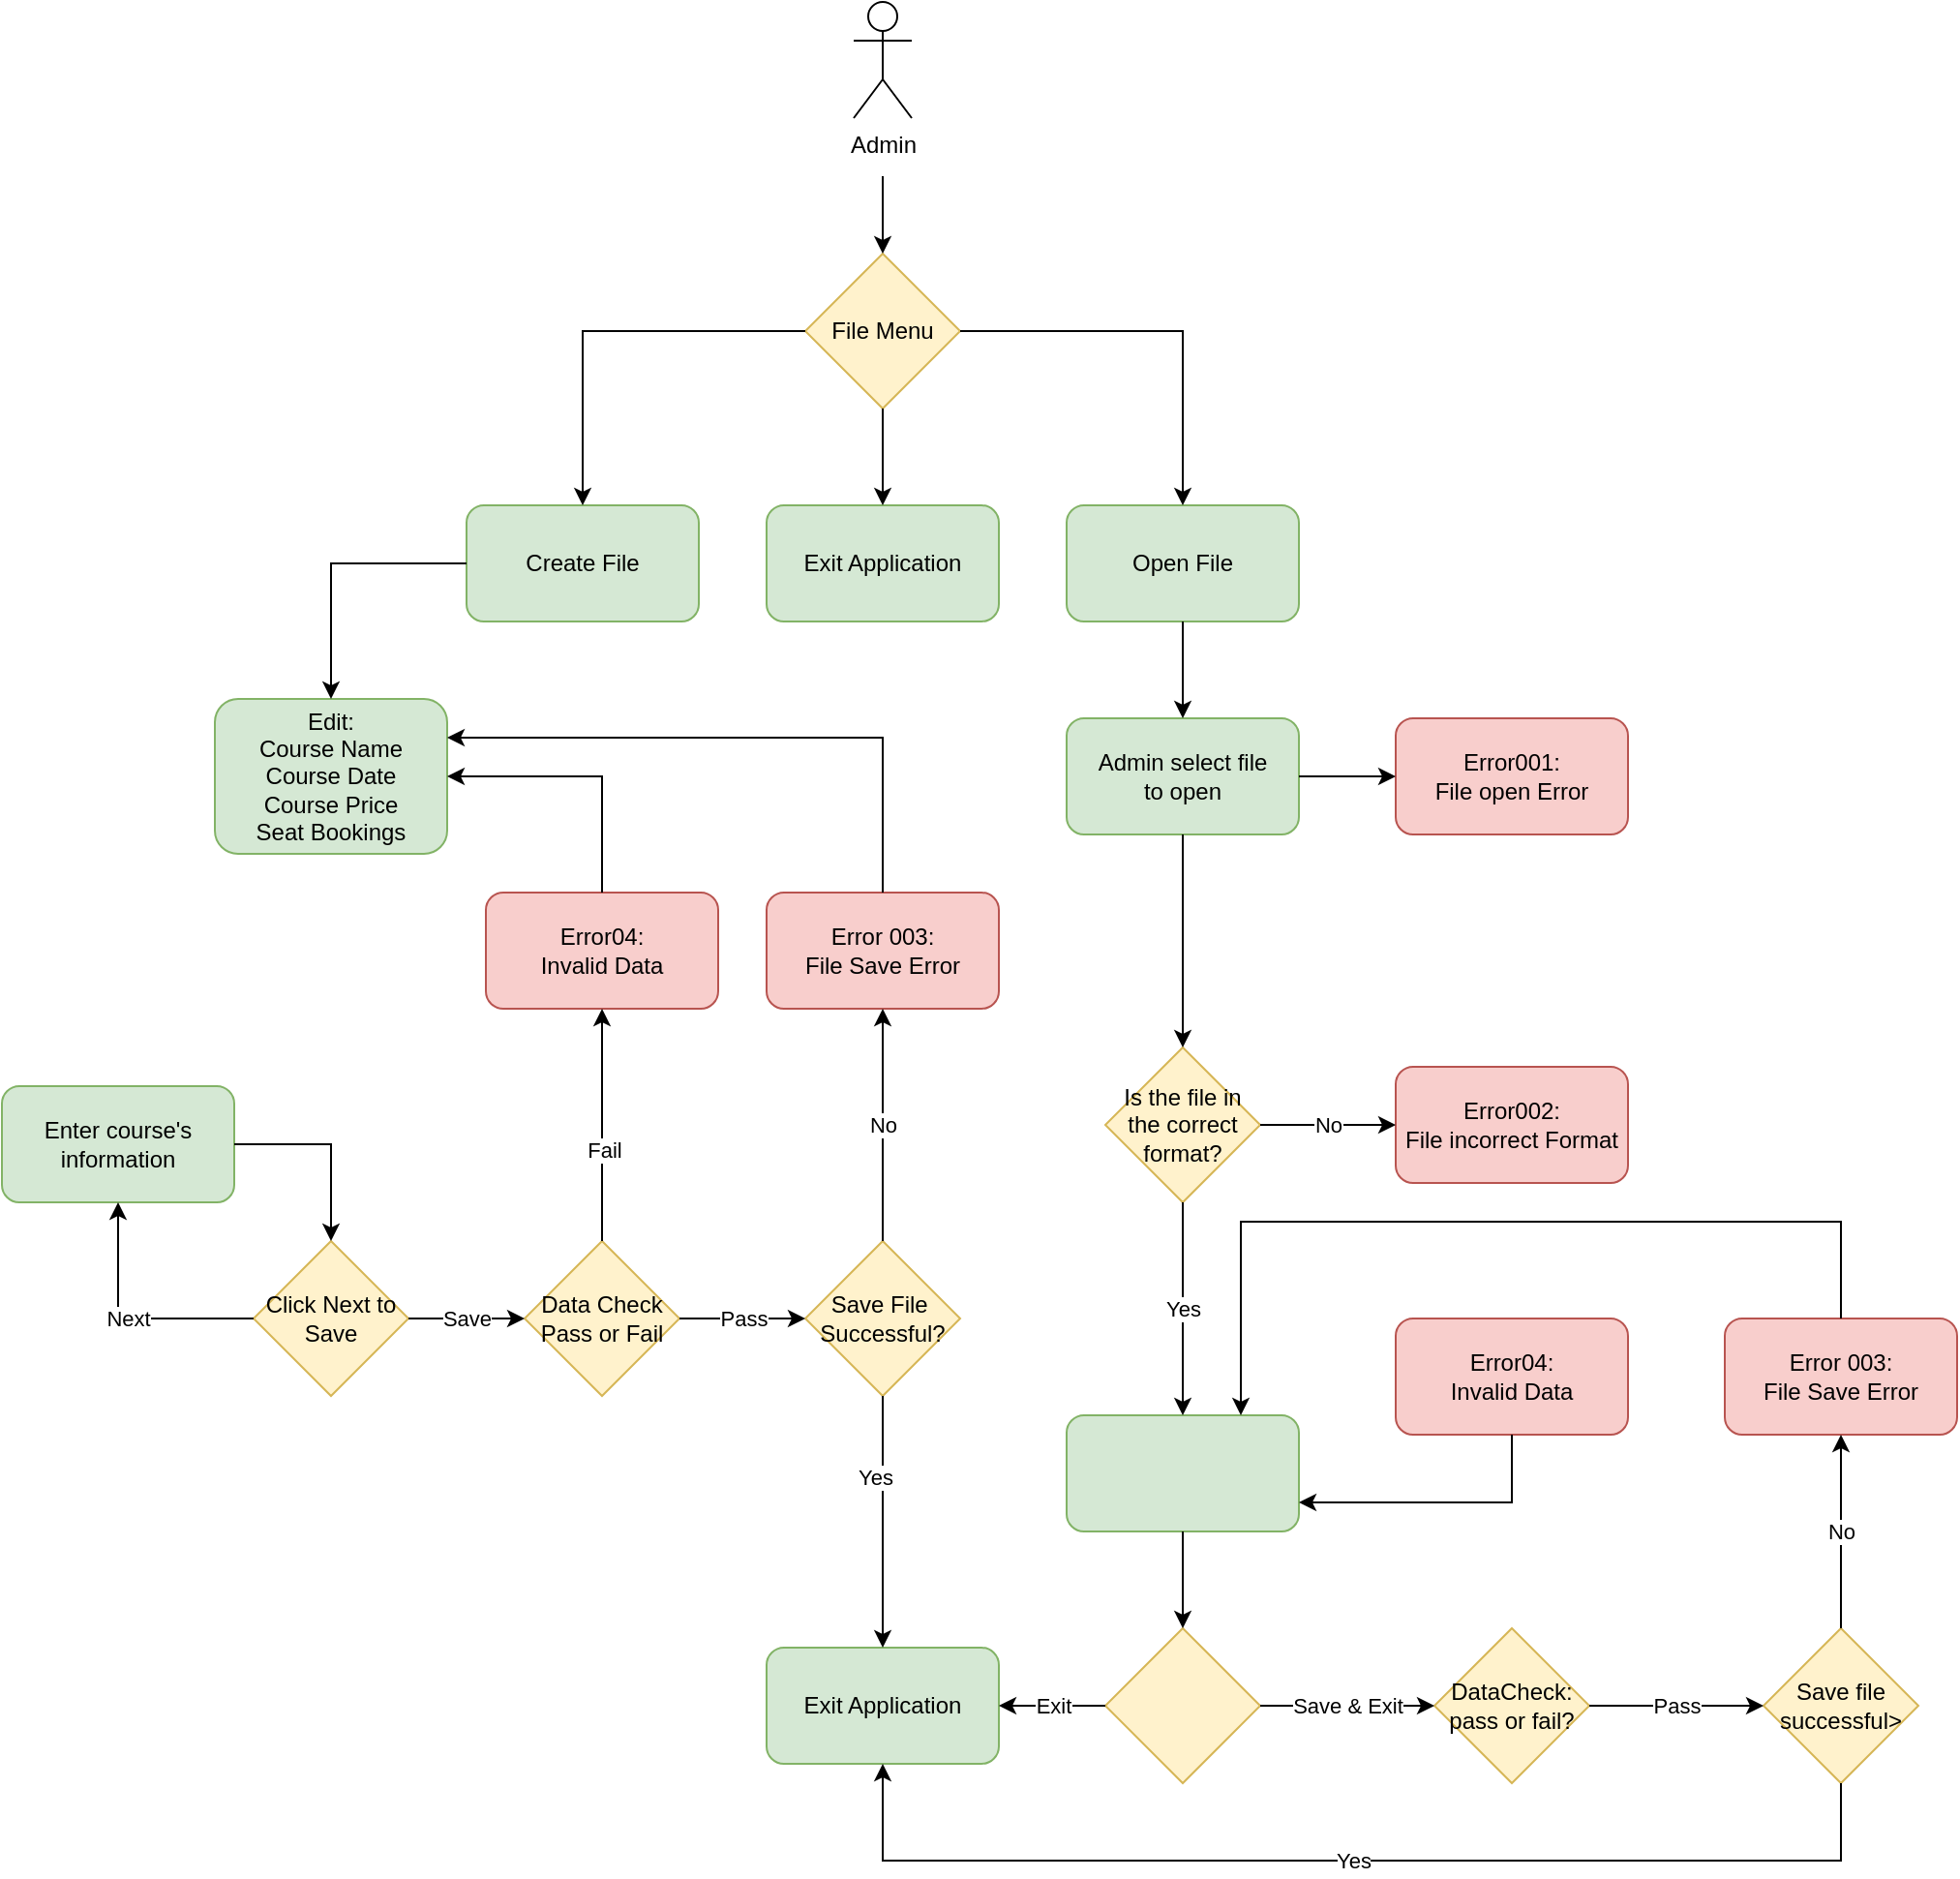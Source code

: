 <mxfile version="21.3.7" type="github">
  <diagram name="Page-1" id="c9ofWrENyJ3qVxIOdhhi">
    <mxGraphModel dx="1828" dy="555" grid="1" gridSize="10" guides="1" tooltips="1" connect="1" arrows="1" fold="1" page="1" pageScale="1" pageWidth="850" pageHeight="1100" math="0" shadow="0">
      <root>
        <mxCell id="0" />
        <mxCell id="1" parent="0" />
        <mxCell id="SaWeX0w0EADOhBqS0NB5-1" value="Admin" style="shape=umlActor;verticalLabelPosition=bottom;verticalAlign=top;html=1;outlineConnect=0;" vertex="1" parent="1">
          <mxGeometry x="360" y="20" width="30" height="60" as="geometry" />
        </mxCell>
        <mxCell id="SaWeX0w0EADOhBqS0NB5-2" value="File Menu" style="rhombus;whiteSpace=wrap;html=1;fillColor=#fff2cc;strokeColor=#d6b656;" vertex="1" parent="1">
          <mxGeometry x="335" y="150" width="80" height="80" as="geometry" />
        </mxCell>
        <mxCell id="SaWeX0w0EADOhBqS0NB5-3" value="Create File" style="rounded=1;whiteSpace=wrap;html=1;fillColor=#d5e8d4;strokeColor=#82b366;" vertex="1" parent="1">
          <mxGeometry x="160" y="280" width="120" height="60" as="geometry" />
        </mxCell>
        <mxCell id="SaWeX0w0EADOhBqS0NB5-4" value="Exit Application" style="rounded=1;whiteSpace=wrap;html=1;fillColor=#d5e8d4;strokeColor=#82b366;" vertex="1" parent="1">
          <mxGeometry x="315" y="280" width="120" height="60" as="geometry" />
        </mxCell>
        <mxCell id="SaWeX0w0EADOhBqS0NB5-5" value="Open File" style="rounded=1;whiteSpace=wrap;html=1;fillColor=#d5e8d4;strokeColor=#82b366;" vertex="1" parent="1">
          <mxGeometry x="470" y="280" width="120" height="60" as="geometry" />
        </mxCell>
        <mxCell id="SaWeX0w0EADOhBqS0NB5-6" value="Edit:&lt;br&gt;Course Name&lt;br&gt;Course Date&lt;br&gt;Course Price&lt;br&gt;Seat Bookings" style="rounded=1;whiteSpace=wrap;html=1;fillColor=#d5e8d4;strokeColor=#82b366;" vertex="1" parent="1">
          <mxGeometry x="30" y="380" width="120" height="80" as="geometry" />
        </mxCell>
        <mxCell id="SaWeX0w0EADOhBqS0NB5-7" value="Admin select file&lt;br&gt;to open" style="rounded=1;whiteSpace=wrap;html=1;fillColor=#d5e8d4;strokeColor=#82b366;" vertex="1" parent="1">
          <mxGeometry x="470" y="390" width="120" height="60" as="geometry" />
        </mxCell>
        <mxCell id="SaWeX0w0EADOhBqS0NB5-8" value="Error001:&lt;br&gt;File open Error" style="rounded=1;whiteSpace=wrap;html=1;fillColor=#f8cecc;strokeColor=#b85450;" vertex="1" parent="1">
          <mxGeometry x="640" y="390" width="120" height="60" as="geometry" />
        </mxCell>
        <mxCell id="SaWeX0w0EADOhBqS0NB5-9" value="Error04:&lt;br&gt;Invalid Data" style="rounded=1;whiteSpace=wrap;html=1;fillColor=#f8cecc;strokeColor=#b85450;" vertex="1" parent="1">
          <mxGeometry x="170" y="480" width="120" height="60" as="geometry" />
        </mxCell>
        <mxCell id="SaWeX0w0EADOhBqS0NB5-10" value="Error 003:&lt;br&gt;File Save Error" style="rounded=1;whiteSpace=wrap;html=1;fillColor=#f8cecc;strokeColor=#b85450;" vertex="1" parent="1">
          <mxGeometry x="315" y="480" width="120" height="60" as="geometry" />
        </mxCell>
        <mxCell id="SaWeX0w0EADOhBqS0NB5-11" value="Enter course&#39;s information" style="rounded=1;whiteSpace=wrap;html=1;fillColor=#d5e8d4;strokeColor=#82b366;" vertex="1" parent="1">
          <mxGeometry x="-80" y="580" width="120" height="60" as="geometry" />
        </mxCell>
        <mxCell id="SaWeX0w0EADOhBqS0NB5-12" value="Click Next to Save" style="rhombus;whiteSpace=wrap;html=1;fillColor=#fff2cc;strokeColor=#d6b656;" vertex="1" parent="1">
          <mxGeometry x="50" y="660" width="80" height="80" as="geometry" />
        </mxCell>
        <mxCell id="SaWeX0w0EADOhBqS0NB5-13" value="Data Check&lt;br&gt;Pass or Fail" style="rhombus;whiteSpace=wrap;html=1;fillColor=#fff2cc;strokeColor=#d6b656;" vertex="1" parent="1">
          <mxGeometry x="190" y="660" width="80" height="80" as="geometry" />
        </mxCell>
        <mxCell id="SaWeX0w0EADOhBqS0NB5-14" value="Save File&amp;nbsp;&lt;br&gt;Successful?" style="rhombus;whiteSpace=wrap;html=1;fillColor=#fff2cc;strokeColor=#d6b656;" vertex="1" parent="1">
          <mxGeometry x="335" y="660" width="80" height="80" as="geometry" />
        </mxCell>
        <mxCell id="SaWeX0w0EADOhBqS0NB5-15" value="Is the file in the correct format?" style="rhombus;whiteSpace=wrap;html=1;fillColor=#fff2cc;strokeColor=#d6b656;" vertex="1" parent="1">
          <mxGeometry x="490" y="560" width="80" height="80" as="geometry" />
        </mxCell>
        <mxCell id="SaWeX0w0EADOhBqS0NB5-16" value="Error002:&lt;br&gt;File incorrect Format" style="rounded=1;whiteSpace=wrap;html=1;fillColor=#f8cecc;strokeColor=#b85450;" vertex="1" parent="1">
          <mxGeometry x="640" y="570" width="120" height="60" as="geometry" />
        </mxCell>
        <mxCell id="SaWeX0w0EADOhBqS0NB5-17" value="" style="rounded=1;whiteSpace=wrap;html=1;fillColor=#d5e8d4;strokeColor=#82b366;" vertex="1" parent="1">
          <mxGeometry x="470" y="750" width="120" height="60" as="geometry" />
        </mxCell>
        <mxCell id="SaWeX0w0EADOhBqS0NB5-18" value="Error04:&lt;br&gt;Invalid Data" style="rounded=1;whiteSpace=wrap;html=1;fillColor=#f8cecc;strokeColor=#b85450;" vertex="1" parent="1">
          <mxGeometry x="640" y="700" width="120" height="60" as="geometry" />
        </mxCell>
        <mxCell id="SaWeX0w0EADOhBqS0NB5-19" value="Error 003:&lt;br&gt;File Save Error" style="rounded=1;whiteSpace=wrap;html=1;fillColor=#f8cecc;strokeColor=#b85450;" vertex="1" parent="1">
          <mxGeometry x="810" y="700" width="120" height="60" as="geometry" />
        </mxCell>
        <mxCell id="SaWeX0w0EADOhBqS0NB5-20" value="Save file&lt;br&gt;successful&amp;gt;" style="rhombus;whiteSpace=wrap;html=1;fillColor=#fff2cc;strokeColor=#d6b656;" vertex="1" parent="1">
          <mxGeometry x="830" y="860" width="80" height="80" as="geometry" />
        </mxCell>
        <mxCell id="SaWeX0w0EADOhBqS0NB5-21" value="DataCheck:&lt;br&gt;pass or fail?" style="rhombus;whiteSpace=wrap;html=1;fillColor=#fff2cc;strokeColor=#d6b656;" vertex="1" parent="1">
          <mxGeometry x="660" y="860" width="80" height="80" as="geometry" />
        </mxCell>
        <mxCell id="SaWeX0w0EADOhBqS0NB5-22" value="" style="rhombus;whiteSpace=wrap;html=1;fillColor=#fff2cc;strokeColor=#d6b656;" vertex="1" parent="1">
          <mxGeometry x="490" y="860" width="80" height="80" as="geometry" />
        </mxCell>
        <mxCell id="SaWeX0w0EADOhBqS0NB5-23" value="Exit Application" style="rounded=1;whiteSpace=wrap;html=1;fillColor=#d5e8d4;strokeColor=#82b366;" vertex="1" parent="1">
          <mxGeometry x="315" y="870" width="120" height="60" as="geometry" />
        </mxCell>
        <mxCell id="SaWeX0w0EADOhBqS0NB5-24" value="" style="endArrow=classic;html=1;rounded=0;entryX=0.5;entryY=0;entryDx=0;entryDy=0;exitX=0;exitY=0.5;exitDx=0;exitDy=0;" edge="1" parent="1" source="SaWeX0w0EADOhBqS0NB5-2" target="SaWeX0w0EADOhBqS0NB5-3">
          <mxGeometry width="50" height="50" relative="1" as="geometry">
            <mxPoint x="390" y="330" as="sourcePoint" />
            <mxPoint x="440" y="280" as="targetPoint" />
            <Array as="points">
              <mxPoint x="220" y="190" />
            </Array>
          </mxGeometry>
        </mxCell>
        <mxCell id="SaWeX0w0EADOhBqS0NB5-25" value="" style="endArrow=classic;html=1;rounded=0;entryX=0.5;entryY=0;entryDx=0;entryDy=0;exitX=1;exitY=0.5;exitDx=0;exitDy=0;" edge="1" parent="1" source="SaWeX0w0EADOhBqS0NB5-2" target="SaWeX0w0EADOhBqS0NB5-5">
          <mxGeometry width="50" height="50" relative="1" as="geometry">
            <mxPoint x="390" y="330" as="sourcePoint" />
            <mxPoint x="440" y="280" as="targetPoint" />
            <Array as="points">
              <mxPoint x="530" y="190" />
            </Array>
          </mxGeometry>
        </mxCell>
        <mxCell id="SaWeX0w0EADOhBqS0NB5-26" value="" style="endArrow=classic;html=1;rounded=0;exitX=0.5;exitY=1;exitDx=0;exitDy=0;entryX=0.5;entryY=0;entryDx=0;entryDy=0;" edge="1" parent="1" source="SaWeX0w0EADOhBqS0NB5-2" target="SaWeX0w0EADOhBqS0NB5-4">
          <mxGeometry width="50" height="50" relative="1" as="geometry">
            <mxPoint x="390" y="330" as="sourcePoint" />
            <mxPoint x="440" y="280" as="targetPoint" />
          </mxGeometry>
        </mxCell>
        <mxCell id="SaWeX0w0EADOhBqS0NB5-27" value="" style="endArrow=classic;html=1;rounded=0;exitX=0.5;exitY=1;exitDx=0;exitDy=0;entryX=0.5;entryY=0;entryDx=0;entryDy=0;" edge="1" parent="1" source="SaWeX0w0EADOhBqS0NB5-5" target="SaWeX0w0EADOhBqS0NB5-7">
          <mxGeometry width="50" height="50" relative="1" as="geometry">
            <mxPoint x="390" y="470" as="sourcePoint" />
            <mxPoint x="440" y="420" as="targetPoint" />
          </mxGeometry>
        </mxCell>
        <mxCell id="SaWeX0w0EADOhBqS0NB5-28" value="" style="endArrow=classic;html=1;rounded=0;entryX=0;entryY=0.5;entryDx=0;entryDy=0;exitX=1;exitY=0.5;exitDx=0;exitDy=0;" edge="1" parent="1" source="SaWeX0w0EADOhBqS0NB5-7" target="SaWeX0w0EADOhBqS0NB5-8">
          <mxGeometry width="50" height="50" relative="1" as="geometry">
            <mxPoint x="390" y="470" as="sourcePoint" />
            <mxPoint x="440" y="420" as="targetPoint" />
          </mxGeometry>
        </mxCell>
        <mxCell id="SaWeX0w0EADOhBqS0NB5-29" value="" style="endArrow=classic;html=1;rounded=0;entryX=0.5;entryY=0;entryDx=0;entryDy=0;exitX=0.5;exitY=1;exitDx=0;exitDy=0;" edge="1" parent="1" source="SaWeX0w0EADOhBqS0NB5-7" target="SaWeX0w0EADOhBqS0NB5-15">
          <mxGeometry width="50" height="50" relative="1" as="geometry">
            <mxPoint x="390" y="470" as="sourcePoint" />
            <mxPoint x="440" y="420" as="targetPoint" />
          </mxGeometry>
        </mxCell>
        <mxCell id="SaWeX0w0EADOhBqS0NB5-30" value="Yes" style="endArrow=classic;html=1;rounded=0;exitX=0.5;exitY=1;exitDx=0;exitDy=0;entryX=0.5;entryY=0;entryDx=0;entryDy=0;" edge="1" parent="1" source="SaWeX0w0EADOhBqS0NB5-15" target="SaWeX0w0EADOhBqS0NB5-17">
          <mxGeometry width="50" height="50" relative="1" as="geometry">
            <mxPoint x="390" y="760" as="sourcePoint" />
            <mxPoint x="440" y="710" as="targetPoint" />
          </mxGeometry>
        </mxCell>
        <mxCell id="SaWeX0w0EADOhBqS0NB5-31" value="" style="endArrow=classic;html=1;rounded=0;exitX=0.5;exitY=1;exitDx=0;exitDy=0;" edge="1" parent="1" source="SaWeX0w0EADOhBqS0NB5-17" target="SaWeX0w0EADOhBqS0NB5-22">
          <mxGeometry width="50" height="50" relative="1" as="geometry">
            <mxPoint x="390" y="830" as="sourcePoint" />
            <mxPoint x="440" y="780" as="targetPoint" />
          </mxGeometry>
        </mxCell>
        <mxCell id="SaWeX0w0EADOhBqS0NB5-32" value="No" style="endArrow=classic;html=1;rounded=0;entryX=0;entryY=0.5;entryDx=0;entryDy=0;exitX=1;exitY=0.5;exitDx=0;exitDy=0;" edge="1" parent="1" source="SaWeX0w0EADOhBqS0NB5-15" target="SaWeX0w0EADOhBqS0NB5-16">
          <mxGeometry width="50" height="50" relative="1" as="geometry">
            <mxPoint x="390" y="620" as="sourcePoint" />
            <mxPoint x="440" y="570" as="targetPoint" />
          </mxGeometry>
        </mxCell>
        <mxCell id="SaWeX0w0EADOhBqS0NB5-33" value="" style="endArrow=classic;html=1;rounded=0;exitX=0.5;exitY=0;exitDx=0;exitDy=0;entryX=0.75;entryY=0;entryDx=0;entryDy=0;" edge="1" parent="1" source="SaWeX0w0EADOhBqS0NB5-19" target="SaWeX0w0EADOhBqS0NB5-17">
          <mxGeometry width="50" height="50" relative="1" as="geometry">
            <mxPoint x="610" y="790" as="sourcePoint" />
            <mxPoint x="580" y="660" as="targetPoint" />
            <Array as="points">
              <mxPoint x="870" y="650" />
              <mxPoint x="560" y="650" />
            </Array>
          </mxGeometry>
        </mxCell>
        <mxCell id="SaWeX0w0EADOhBqS0NB5-34" value="" style="endArrow=classic;html=1;rounded=0;entryX=1;entryY=0.75;entryDx=0;entryDy=0;exitX=0.5;exitY=1;exitDx=0;exitDy=0;" edge="1" parent="1" source="SaWeX0w0EADOhBqS0NB5-18" target="SaWeX0w0EADOhBqS0NB5-17">
          <mxGeometry width="50" height="50" relative="1" as="geometry">
            <mxPoint x="700" y="770" as="sourcePoint" />
            <mxPoint x="640" y="840" as="targetPoint" />
            <Array as="points">
              <mxPoint x="700" y="795" />
            </Array>
          </mxGeometry>
        </mxCell>
        <mxCell id="SaWeX0w0EADOhBqS0NB5-35" value="Save &amp;amp; Exit" style="endArrow=classic;html=1;rounded=0;exitX=1;exitY=0.5;exitDx=0;exitDy=0;" edge="1" parent="1" source="SaWeX0w0EADOhBqS0NB5-22" target="SaWeX0w0EADOhBqS0NB5-21">
          <mxGeometry width="50" height="50" relative="1" as="geometry">
            <mxPoint x="610" y="790" as="sourcePoint" />
            <mxPoint x="660" y="740" as="targetPoint" />
          </mxGeometry>
        </mxCell>
        <mxCell id="SaWeX0w0EADOhBqS0NB5-36" value="Pass" style="endArrow=classic;html=1;rounded=0;exitX=1;exitY=0.5;exitDx=0;exitDy=0;entryX=0;entryY=0.5;entryDx=0;entryDy=0;" edge="1" parent="1" source="SaWeX0w0EADOhBqS0NB5-21" target="SaWeX0w0EADOhBqS0NB5-20">
          <mxGeometry width="50" height="50" relative="1" as="geometry">
            <mxPoint x="610" y="790" as="sourcePoint" />
            <mxPoint x="660" y="740" as="targetPoint" />
          </mxGeometry>
        </mxCell>
        <mxCell id="SaWeX0w0EADOhBqS0NB5-37" value="No" style="endArrow=classic;html=1;rounded=0;exitX=0.5;exitY=0;exitDx=0;exitDy=0;entryX=0.5;entryY=1;entryDx=0;entryDy=0;" edge="1" parent="1" source="SaWeX0w0EADOhBqS0NB5-20" target="SaWeX0w0EADOhBqS0NB5-19">
          <mxGeometry width="50" height="50" relative="1" as="geometry">
            <mxPoint x="610" y="790" as="sourcePoint" />
            <mxPoint x="660" y="740" as="targetPoint" />
          </mxGeometry>
        </mxCell>
        <mxCell id="SaWeX0w0EADOhBqS0NB5-38" value="Yes" style="endArrow=classic;html=1;rounded=0;exitX=0.5;exitY=1;exitDx=0;exitDy=0;entryX=0.5;entryY=1;entryDx=0;entryDy=0;" edge="1" parent="1" source="SaWeX0w0EADOhBqS0NB5-20" target="SaWeX0w0EADOhBqS0NB5-23">
          <mxGeometry width="50" height="50" relative="1" as="geometry">
            <mxPoint x="610" y="910" as="sourcePoint" />
            <mxPoint x="800" y="1030" as="targetPoint" />
            <Array as="points">
              <mxPoint x="870" y="980" />
              <mxPoint x="375" y="980" />
            </Array>
          </mxGeometry>
        </mxCell>
        <mxCell id="SaWeX0w0EADOhBqS0NB5-39" value="" style="endArrow=classic;html=1;rounded=0;exitX=0.5;exitY=1;exitDx=0;exitDy=0;entryX=0.5;entryY=0;entryDx=0;entryDy=0;" edge="1" parent="1" source="SaWeX0w0EADOhBqS0NB5-14" target="SaWeX0w0EADOhBqS0NB5-23">
          <mxGeometry width="50" height="50" relative="1" as="geometry">
            <mxPoint x="610" y="870" as="sourcePoint" />
            <mxPoint x="370" y="870" as="targetPoint" />
          </mxGeometry>
        </mxCell>
        <mxCell id="SaWeX0w0EADOhBqS0NB5-55" value="Yes" style="edgeLabel;html=1;align=center;verticalAlign=middle;resizable=0;points=[];" vertex="1" connectable="0" parent="SaWeX0w0EADOhBqS0NB5-39">
          <mxGeometry x="-0.359" y="-4" relative="1" as="geometry">
            <mxPoint as="offset" />
          </mxGeometry>
        </mxCell>
        <mxCell id="SaWeX0w0EADOhBqS0NB5-40" value="No" style="endArrow=classic;html=1;rounded=0;exitX=0.5;exitY=0;exitDx=0;exitDy=0;entryX=0.5;entryY=1;entryDx=0;entryDy=0;" edge="1" parent="1" source="SaWeX0w0EADOhBqS0NB5-14" target="SaWeX0w0EADOhBqS0NB5-10">
          <mxGeometry width="50" height="50" relative="1" as="geometry">
            <mxPoint x="600" y="710" as="sourcePoint" />
            <mxPoint x="650" y="660" as="targetPoint" />
          </mxGeometry>
        </mxCell>
        <mxCell id="SaWeX0w0EADOhBqS0NB5-41" value="Pass" style="endArrow=classic;html=1;rounded=0;exitX=1;exitY=0.5;exitDx=0;exitDy=0;entryX=0;entryY=0.5;entryDx=0;entryDy=0;" edge="1" parent="1" source="SaWeX0w0EADOhBqS0NB5-13" target="SaWeX0w0EADOhBqS0NB5-14">
          <mxGeometry width="50" height="50" relative="1" as="geometry">
            <mxPoint x="370" y="710" as="sourcePoint" />
            <mxPoint x="420" y="660" as="targetPoint" />
          </mxGeometry>
        </mxCell>
        <mxCell id="SaWeX0w0EADOhBqS0NB5-42" value="Save" style="endArrow=classic;html=1;rounded=0;exitX=1;exitY=0.5;exitDx=0;exitDy=0;entryX=0;entryY=0.5;entryDx=0;entryDy=0;" edge="1" parent="1" source="SaWeX0w0EADOhBqS0NB5-12" target="SaWeX0w0EADOhBqS0NB5-13">
          <mxGeometry width="50" height="50" relative="1" as="geometry">
            <mxPoint x="270" y="710" as="sourcePoint" />
            <mxPoint x="320" y="660" as="targetPoint" />
          </mxGeometry>
        </mxCell>
        <mxCell id="SaWeX0w0EADOhBqS0NB5-43" value="Next" style="endArrow=classic;html=1;rounded=0;exitX=0;exitY=0.5;exitDx=0;exitDy=0;entryX=0.5;entryY=1;entryDx=0;entryDy=0;" edge="1" parent="1" source="SaWeX0w0EADOhBqS0NB5-12" target="SaWeX0w0EADOhBqS0NB5-11">
          <mxGeometry width="50" height="50" relative="1" as="geometry">
            <mxPoint x="220" y="710" as="sourcePoint" />
            <mxPoint x="-20" y="650" as="targetPoint" />
            <Array as="points">
              <mxPoint x="-20" y="700" />
            </Array>
          </mxGeometry>
        </mxCell>
        <mxCell id="SaWeX0w0EADOhBqS0NB5-44" value="" style="endArrow=classic;html=1;rounded=0;exitX=0.5;exitY=0;exitDx=0;exitDy=0;entryX=0.5;entryY=1;entryDx=0;entryDy=0;" edge="1" parent="1" source="SaWeX0w0EADOhBqS0NB5-13" target="SaWeX0w0EADOhBqS0NB5-9">
          <mxGeometry width="50" height="50" relative="1" as="geometry">
            <mxPoint x="220" y="600" as="sourcePoint" />
            <mxPoint x="270" y="550" as="targetPoint" />
          </mxGeometry>
        </mxCell>
        <mxCell id="SaWeX0w0EADOhBqS0NB5-54" value="Fail" style="edgeLabel;html=1;align=center;verticalAlign=middle;resizable=0;points=[];" vertex="1" connectable="0" parent="SaWeX0w0EADOhBqS0NB5-44">
          <mxGeometry x="-0.215" y="-1" relative="1" as="geometry">
            <mxPoint as="offset" />
          </mxGeometry>
        </mxCell>
        <mxCell id="SaWeX0w0EADOhBqS0NB5-45" value="" style="endArrow=classic;html=1;rounded=0;entryX=1;entryY=0.5;entryDx=0;entryDy=0;exitX=0.5;exitY=0;exitDx=0;exitDy=0;" edge="1" parent="1" source="SaWeX0w0EADOhBqS0NB5-9" target="SaWeX0w0EADOhBqS0NB5-6">
          <mxGeometry width="50" height="50" relative="1" as="geometry">
            <mxPoint x="220" y="490" as="sourcePoint" />
            <mxPoint x="270" y="440" as="targetPoint" />
            <Array as="points">
              <mxPoint x="230" y="420" />
            </Array>
          </mxGeometry>
        </mxCell>
        <mxCell id="SaWeX0w0EADOhBqS0NB5-46" value="" style="endArrow=classic;html=1;rounded=0;exitX=0.5;exitY=0;exitDx=0;exitDy=0;entryX=1;entryY=0.25;entryDx=0;entryDy=0;" edge="1" parent="1" source="SaWeX0w0EADOhBqS0NB5-10" target="SaWeX0w0EADOhBqS0NB5-6">
          <mxGeometry width="50" height="50" relative="1" as="geometry">
            <mxPoint x="220" y="490" as="sourcePoint" />
            <mxPoint x="270" y="440" as="targetPoint" />
            <Array as="points">
              <mxPoint x="375" y="400" />
            </Array>
          </mxGeometry>
        </mxCell>
        <mxCell id="SaWeX0w0EADOhBqS0NB5-47" value="" style="endArrow=classic;html=1;rounded=0;exitX=0;exitY=0.5;exitDx=0;exitDy=0;entryX=0.5;entryY=0;entryDx=0;entryDy=0;" edge="1" parent="1" source="SaWeX0w0EADOhBqS0NB5-3" target="SaWeX0w0EADOhBqS0NB5-6">
          <mxGeometry width="50" height="50" relative="1" as="geometry">
            <mxPoint x="220" y="380" as="sourcePoint" />
            <mxPoint x="270" y="330" as="targetPoint" />
            <Array as="points">
              <mxPoint x="90" y="310" />
            </Array>
          </mxGeometry>
        </mxCell>
        <mxCell id="SaWeX0w0EADOhBqS0NB5-52" value="" style="endArrow=classic;html=1;rounded=0;entryX=0.5;entryY=0;entryDx=0;entryDy=0;" edge="1" parent="1" target="SaWeX0w0EADOhBqS0NB5-2">
          <mxGeometry width="50" height="50" relative="1" as="geometry">
            <mxPoint x="375" y="110" as="sourcePoint" />
            <mxPoint x="470" y="240" as="targetPoint" />
          </mxGeometry>
        </mxCell>
        <mxCell id="SaWeX0w0EADOhBqS0NB5-53" value="Exit" style="endArrow=classic;html=1;rounded=0;exitX=0;exitY=0.5;exitDx=0;exitDy=0;entryX=1;entryY=0.5;entryDx=0;entryDy=0;" edge="1" parent="1" source="SaWeX0w0EADOhBqS0NB5-22" target="SaWeX0w0EADOhBqS0NB5-23">
          <mxGeometry width="50" height="50" relative="1" as="geometry">
            <mxPoint x="380" y="810" as="sourcePoint" />
            <mxPoint x="430" y="760" as="targetPoint" />
          </mxGeometry>
        </mxCell>
        <mxCell id="SaWeX0w0EADOhBqS0NB5-56" value="" style="endArrow=classic;html=1;rounded=0;exitX=1;exitY=0.5;exitDx=0;exitDy=0;entryX=0.5;entryY=0;entryDx=0;entryDy=0;" edge="1" parent="1" source="SaWeX0w0EADOhBqS0NB5-11" target="SaWeX0w0EADOhBqS0NB5-12">
          <mxGeometry width="50" height="50" relative="1" as="geometry">
            <mxPoint x="300" y="570" as="sourcePoint" />
            <mxPoint x="350" y="520" as="targetPoint" />
            <Array as="points">
              <mxPoint x="90" y="610" />
            </Array>
          </mxGeometry>
        </mxCell>
      </root>
    </mxGraphModel>
  </diagram>
</mxfile>
